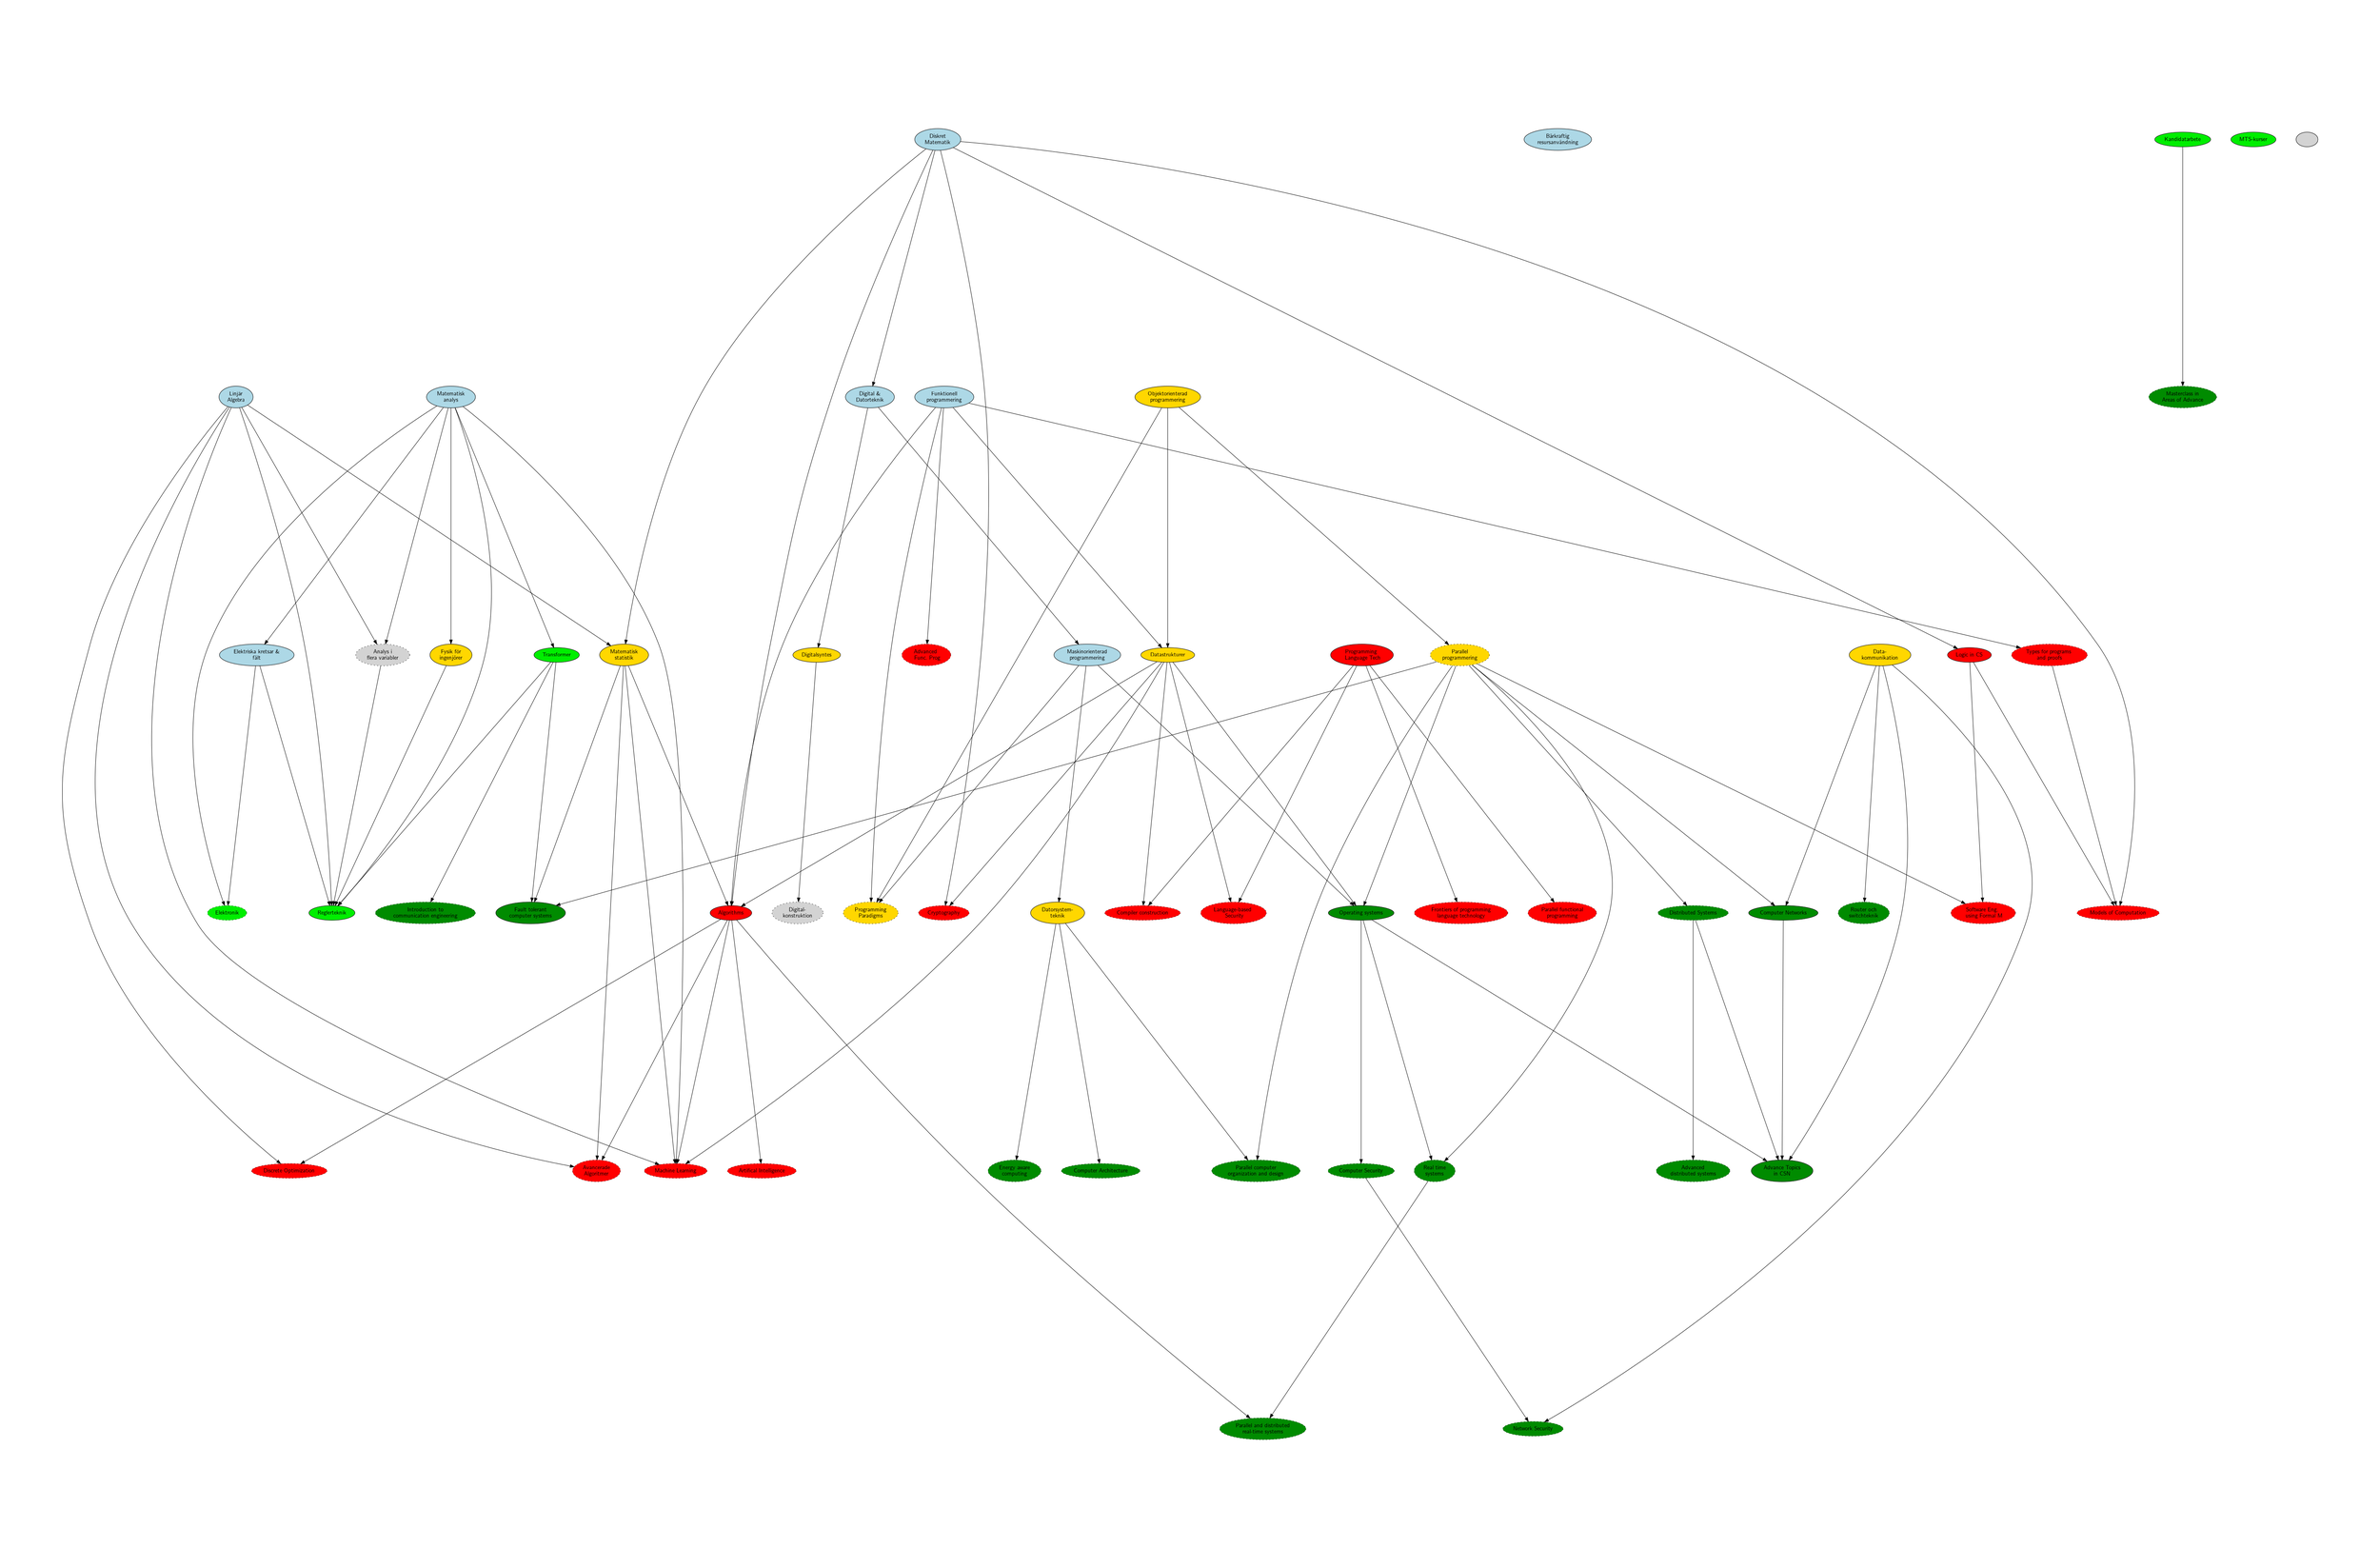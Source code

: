 digraph {
	//nodesep=1
	size="37.3701, 25.5591"
	ratio=fill
	graph[margin=1]
	
	nodesep=0.7
	fixedsize=true
	//K=0.2
	splines=true
	overlap=prism
	//arrowsize=10.0
	node [fontname="Latin Modern Sans"]
	fontname="Latin Modern Sans"

	node [style="solid,filled"]



	subgraph TKDAT1 {
		label = "TKDAT-1"
		//rank = same
		node [fillcolor="lightblue"]
		haskell [label = "Funktionell\nprogrammering"]
		diskmat [label = "Diskret\nMatematik"]
		linalg [label = "Linjär\nAlgebra"]
		digodat [label = "Digital &\nDatorteknik"]
		analys [label = "Matematisk\nanalys"]
		mop [label = "Maskinorienterad\nprogrammering"]
		el [label = "Elektriska kretsar &\nfält"]
		barsaft [label = "Bärkraftig\nresursanvändning"]
	}

	diskmat -> digodat
	digodat -> mop
	analys -> el

	subgraph TKDAT2 {
		label = "TKDAT-2"
		//rank = same
		node [fillcolor="gold1"]
		matstat [label = "Matematisk\nstatistik"]
		oop [label = "Objektorienterad\nprogrammering"]
		fysik [label = "Fysik för\ningenjörer"]
		dstrukt [label = "Datastrukturer"]
		syntes [label = "Digitalsyntes"]
		subgraph {
			node [style="dotted, filled"]
			pp [label = "Programming\nParadigms"]
			concurrent [label = "Parallel\nprogrammering"]
		}
		dst [ label = "Datorsystem-\nteknik"]
		datakom [label = "Data-\nkommunikation"]
	}
	haskell -> pp
	haskell -> dstrukt
	oop -> dstrukt
	oop -> concurrent
	oop -> pp
	mop -> pp
	digodat -> syntes
	mop -> dst
	analys -> fysik
	linalg -> matstat
	diskmat -> matstat

	subgraph TKDAT3 {
		label = "TKDAT-3"
		//rank = same
		node [fillcolor = "green2"]
		tss [label = "Transformer"]
		regler [label = "Reglerteknik"]
        kandidat [label="Kandidatarbete"]
        mts [label = "MTS-kurser"]
        subgraph {
			node [style="dotted, filled"]
            elektronik [label="Elektronik"]
        }
	}
    analys -> elektronik
    el -> elektronik
	tss -> regler
	analys -> tss
	analys -> regler
	fysik -> regler
	el -> regler
	linalg -> regler

	subgraph CSALL {
		label = "CSALL"
		//rank = same
		node [style ="filled", fillcolor="red"]
		prolang [label = "Programming \n Language Tech"]
		algoritmer [label ="Algorithms"]
		logik [label = "Logic in CS"]

		// Valbara
		subgraph {
			node [style="dotted, filled"]
    		frontProgramming [label="Frontiers of programming\nlanguage technology"]
	    	compilerConst [label="Compiler construction"]
	    	paraFunc [label="Parallel functional\nprogramming"]
	    	advAlg [label = "Avancerade\nAlgoritmer"]
	    	advFunc [label = "Advanced \n Func. Prog"]
	    	ml [label = "Machine Learning"]
	    	softEng [label ="Software Eng. \n using Formal M"]
	    	discopt [label = "Discrete Optimization"]
	    	ai [label ="Artifical Intelligence"]
	    	models [label ="Models of Computation"]
	    	langsecurity [label ="Language-based \n Security"]
	    	types [label = "Types for programs \n and proofs "]
	    	crypto [label = "Cryptography"]
        }
	}
    prolang -> paraFunc
	diskmat -> models
	logik -> models
	diskmat -> crypto
    dstrukt -> crypto
	haskell -> types
	types -> models
	algoritmer -> discopt
	linalg -> discopt
	concurrent -> softEng
	logik -> softEng
	diskmat -> logik
	matstat -> advAlg
	linalg -> advAlg
	algoritmer -> advAlg
	algoritmer -> ml
	analys -> ml
	matstat -> ml
	linalg -> ml
	haskell -> advFunc
	dstrukt -> ml
	algoritmer -> ai
	dstrukt -> compilerConst
    prolang -> langsecurity
    dstrukt -> langsecurity
    prolang -> compilerConst
    prolang -> frontProgramming

	subgraph CSN {
		label="CSN"
		//rank = same
		node [style="filled",fillcolor="green4"]
        computerNetworks [label="Computer Networks"]
		oS [label="Operating systems"]
		ftcs [label="Fault tolerant\ncomputer systems"]
		advTopicsCSN [label="Advance Topics\nin CSN"]

		// Valbara
		subgraph {
			node [style="dotted, filled"]
            advDistSys [label="Advanced\ndistributed systems"]    	
		    networkSecurity [label="Network Security"]
    		computerSecurity [label="Computer Security"]
	    	rts [label="Real time\nsystems"]
	    	parallelOrganization [label="Parallel computer\norganization and design"]
	    	parallelRTS [label="Parallel and distributed\nreal-time systems"]
	    	distSys [label="Distributed Systems"]
            energyComp [label="Energy aware\ncomputing"]
            routerSwitch [label="Router och\nswitchteknik"]
            commEng [label="Introduction to\ncommunication engineering"]
            compArch [label="Computer Architecture"]
            mInAdv [label="Masterclass in\nAreas of Advance"]
		}
	}
    kandidat -> mInAdv
    dst -> compArch
    tss -> commEng
    datakom -> routerSwitch
    dst -> energyComp
    matstat -> ftcs
    tss -> ftcs
    concurrent -> ftcs
    concurrent -> distSys
    distSys -> advTopicsCSN
	distSys -> advDistSys
	datakom -> networkSecurity
	datakom -> computerNetworks
    datakom -> advTopicsCSN
	concurrent -> computerNetworks
	computerNetworks -> advTopicsCSN
    dstrukt -> oS
	mop -> oS
    concurrent -> oS
    oS -> computerSecurity
    oS -> advTopicsCSN
    oS -> rts
    concurrent -> rts
    rts -> parallelRTS
    algoritmer -> parallelRTS
    computerSecurity -> networkSecurity
    concurrent -> parallelOrganization
    dst -> parallelOrganization



   //Valbara
	subgraph {
		node [style="dotted, filled"]
		flervar [label = "Analys i\nflera variabler"]
		digkonstr [label = "Digital-\nkonstruktion"]
		
	}
	syntes -> digkonstr
	linalg -> flervar
	analys -> flervar
	flervar -> regler
	dstrukt -> algoritmer
	haskell -> algoritmer
	diskmat -> algoritmer
	matstat -> algoritmer

	lolnode [label="", image="sndlogo.svg"]
	

}
